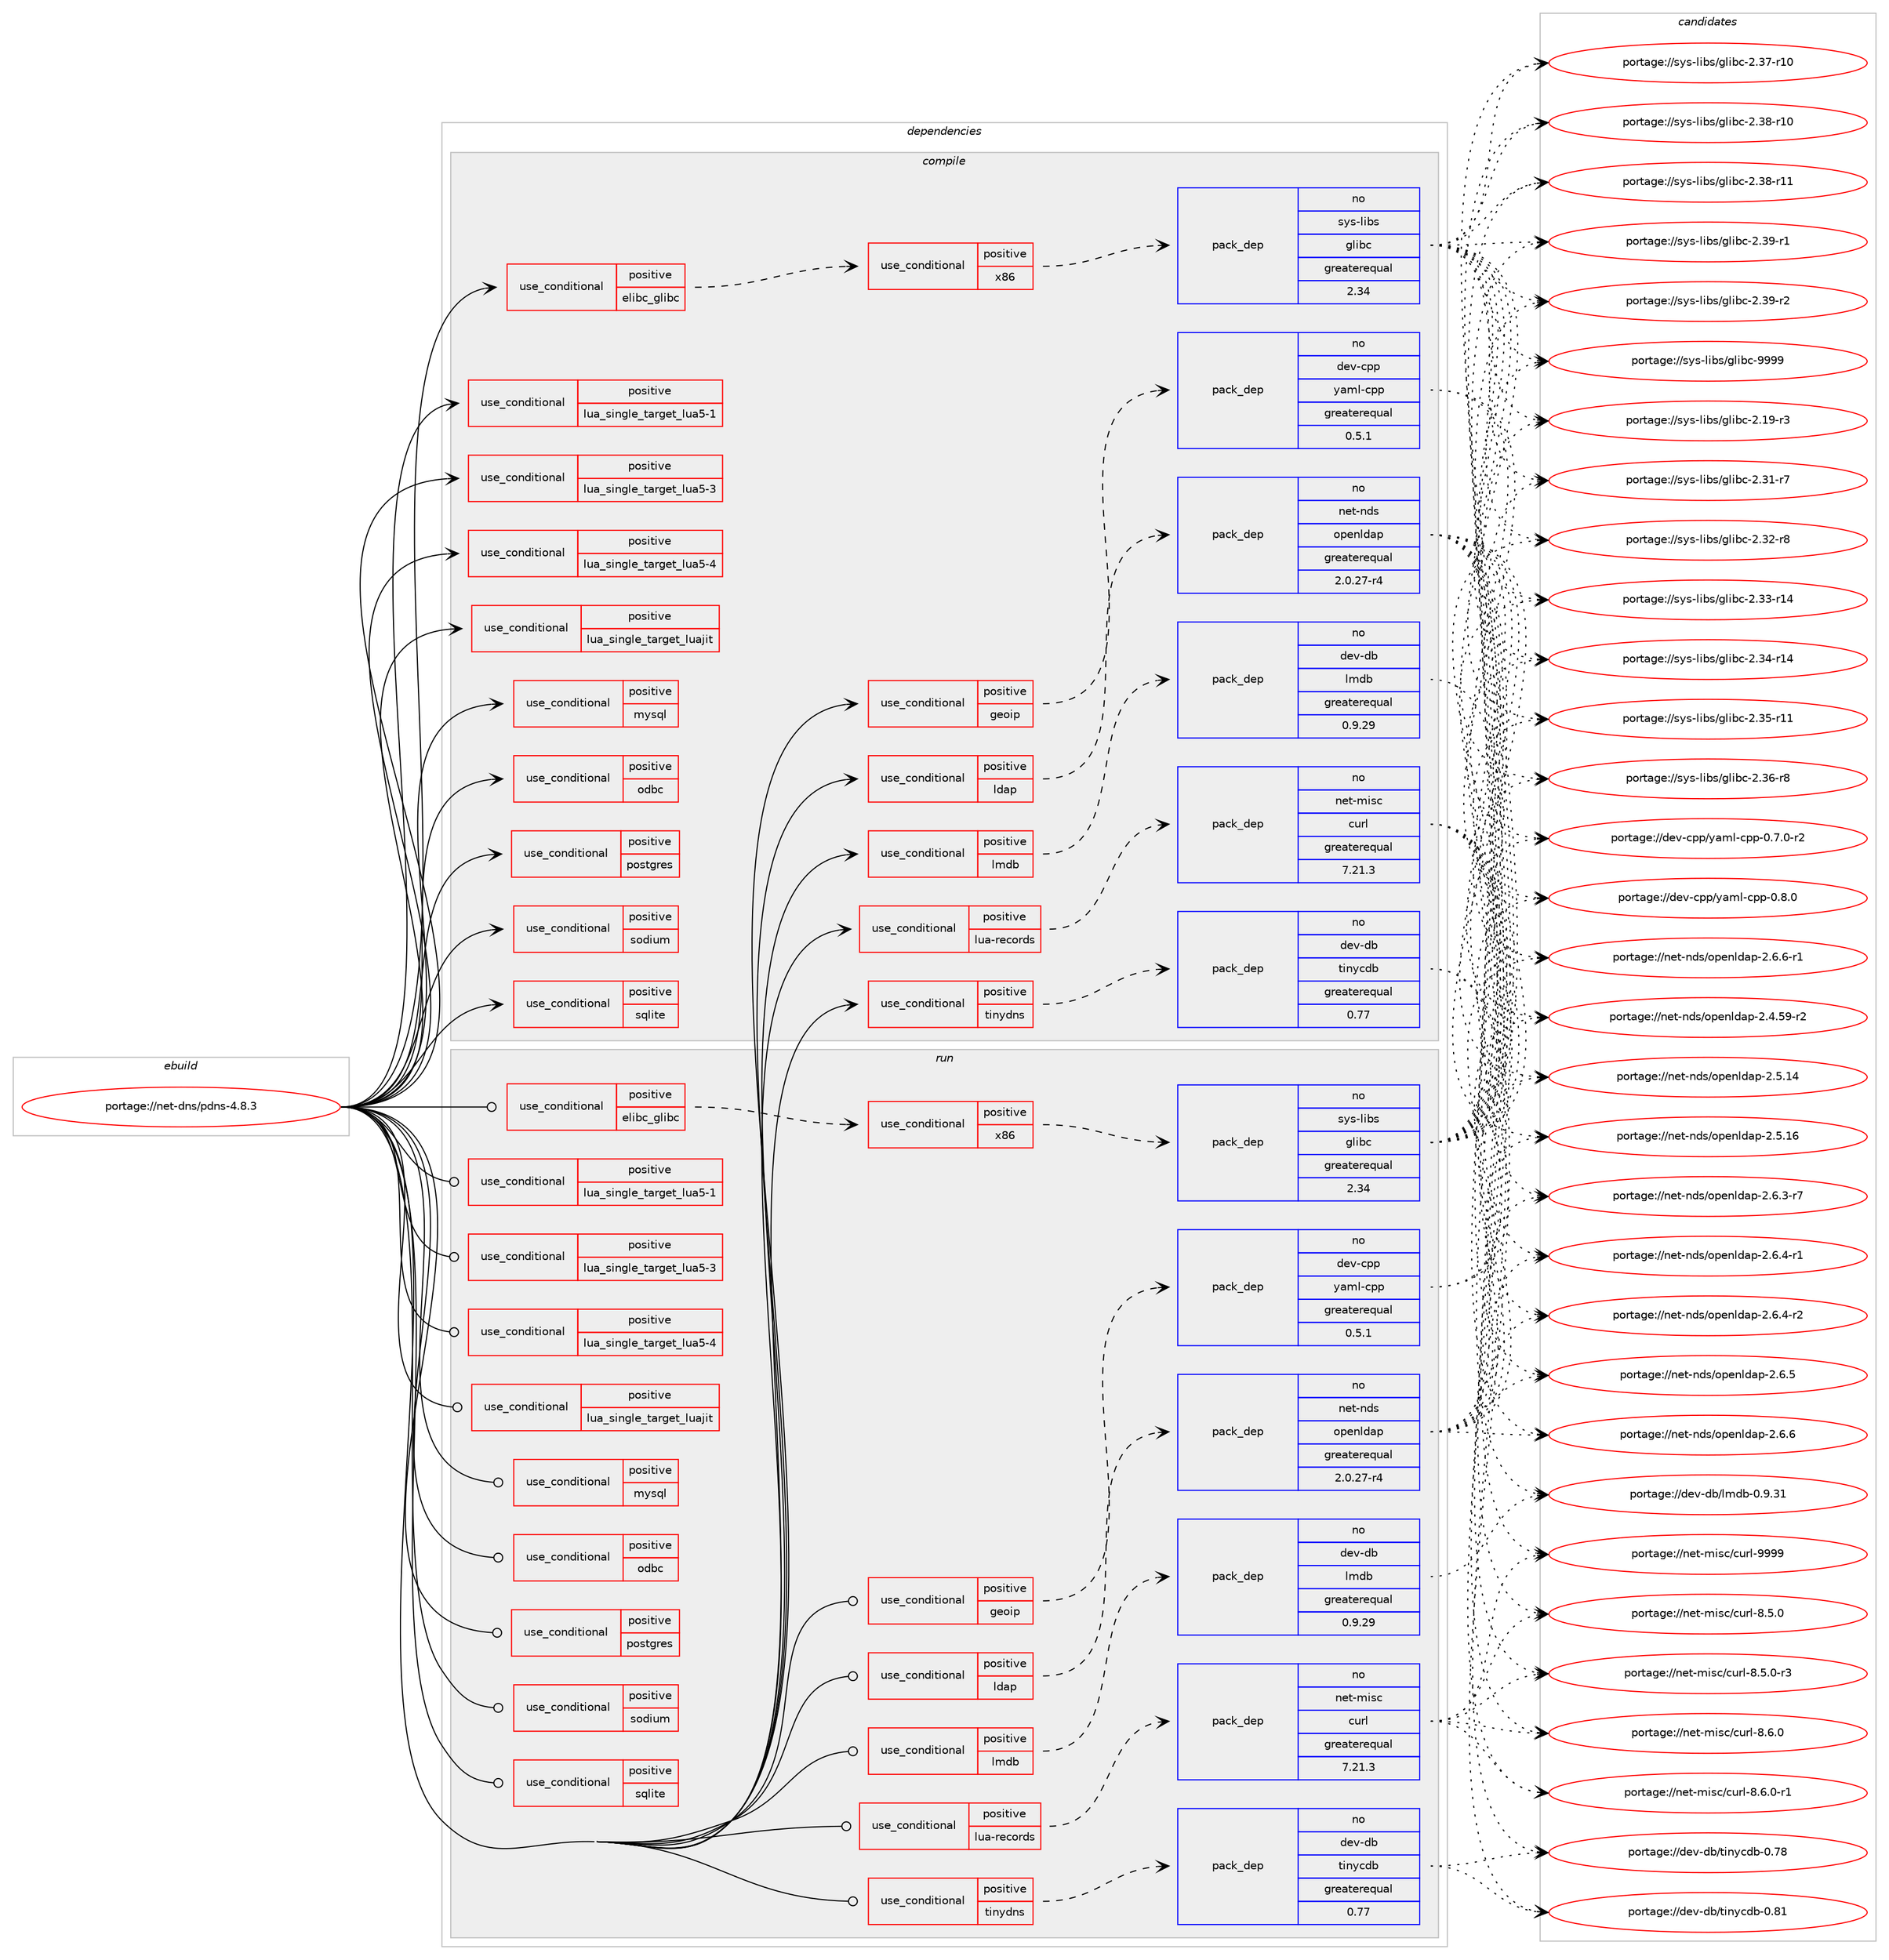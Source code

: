 digraph prolog {

# *************
# Graph options
# *************

newrank=true;
concentrate=true;
compound=true;
graph [rankdir=LR,fontname=Helvetica,fontsize=10,ranksep=1.5];#, ranksep=2.5, nodesep=0.2];
edge  [arrowhead=vee];
node  [fontname=Helvetica,fontsize=10];

# **********
# The ebuild
# **********

subgraph cluster_leftcol {
color=gray;
label=<<i>ebuild</i>>;
id [label="portage://net-dns/pdns-4.8.3", color=red, width=4, href="../net-dns/pdns-4.8.3.svg"];
}

# ****************
# The dependencies
# ****************

subgraph cluster_midcol {
color=gray;
label=<<i>dependencies</i>>;
subgraph cluster_compile {
fillcolor="#eeeeee";
style=filled;
label=<<i>compile</i>>;
subgraph cond892 {
dependency1053 [label=<<TABLE BORDER="0" CELLBORDER="1" CELLSPACING="0" CELLPADDING="4"><TR><TD ROWSPAN="3" CELLPADDING="10">use_conditional</TD></TR><TR><TD>positive</TD></TR><TR><TD>elibc_glibc</TD></TR></TABLE>>, shape=none, color=red];
subgraph cond893 {
dependency1054 [label=<<TABLE BORDER="0" CELLBORDER="1" CELLSPACING="0" CELLPADDING="4"><TR><TD ROWSPAN="3" CELLPADDING="10">use_conditional</TD></TR><TR><TD>positive</TD></TR><TR><TD>x86</TD></TR></TABLE>>, shape=none, color=red];
subgraph pack148 {
dependency1055 [label=<<TABLE BORDER="0" CELLBORDER="1" CELLSPACING="0" CELLPADDING="4" WIDTH="220"><TR><TD ROWSPAN="6" CELLPADDING="30">pack_dep</TD></TR><TR><TD WIDTH="110">no</TD></TR><TR><TD>sys-libs</TD></TR><TR><TD>glibc</TD></TR><TR><TD>greaterequal</TD></TR><TR><TD>2.34</TD></TR></TABLE>>, shape=none, color=blue];
}
dependency1054:e -> dependency1055:w [weight=20,style="dashed",arrowhead="vee"];
}
dependency1053:e -> dependency1054:w [weight=20,style="dashed",arrowhead="vee"];
}
id:e -> dependency1053:w [weight=20,style="solid",arrowhead="vee"];
subgraph cond894 {
dependency1056 [label=<<TABLE BORDER="0" CELLBORDER="1" CELLSPACING="0" CELLPADDING="4"><TR><TD ROWSPAN="3" CELLPADDING="10">use_conditional</TD></TR><TR><TD>positive</TD></TR><TR><TD>geoip</TD></TR></TABLE>>, shape=none, color=red];
subgraph pack149 {
dependency1057 [label=<<TABLE BORDER="0" CELLBORDER="1" CELLSPACING="0" CELLPADDING="4" WIDTH="220"><TR><TD ROWSPAN="6" CELLPADDING="30">pack_dep</TD></TR><TR><TD WIDTH="110">no</TD></TR><TR><TD>dev-cpp</TD></TR><TR><TD>yaml-cpp</TD></TR><TR><TD>greaterequal</TD></TR><TR><TD>0.5.1</TD></TR></TABLE>>, shape=none, color=blue];
}
dependency1056:e -> dependency1057:w [weight=20,style="dashed",arrowhead="vee"];
# *** BEGIN UNKNOWN DEPENDENCY TYPE (TODO) ***
# dependency1056 -> package_dependency(portage://net-dns/pdns-4.8.3,install,no,dev-libs,geoip,none,[,,],[],[])
# *** END UNKNOWN DEPENDENCY TYPE (TODO) ***

}
id:e -> dependency1056:w [weight=20,style="solid",arrowhead="vee"];
subgraph cond895 {
dependency1058 [label=<<TABLE BORDER="0" CELLBORDER="1" CELLSPACING="0" CELLPADDING="4"><TR><TD ROWSPAN="3" CELLPADDING="10">use_conditional</TD></TR><TR><TD>positive</TD></TR><TR><TD>ldap</TD></TR></TABLE>>, shape=none, color=red];
subgraph pack150 {
dependency1059 [label=<<TABLE BORDER="0" CELLBORDER="1" CELLSPACING="0" CELLPADDING="4" WIDTH="220"><TR><TD ROWSPAN="6" CELLPADDING="30">pack_dep</TD></TR><TR><TD WIDTH="110">no</TD></TR><TR><TD>net-nds</TD></TR><TR><TD>openldap</TD></TR><TR><TD>greaterequal</TD></TR><TR><TD>2.0.27-r4</TD></TR></TABLE>>, shape=none, color=blue];
}
dependency1058:e -> dependency1059:w [weight=20,style="dashed",arrowhead="vee"];
# *** BEGIN UNKNOWN DEPENDENCY TYPE (TODO) ***
# dependency1058 -> package_dependency(portage://net-dns/pdns-4.8.3,install,no,app-crypt,mit-krb5,none,[,,],[],[])
# *** END UNKNOWN DEPENDENCY TYPE (TODO) ***

}
id:e -> dependency1058:w [weight=20,style="solid",arrowhead="vee"];
subgraph cond896 {
dependency1060 [label=<<TABLE BORDER="0" CELLBORDER="1" CELLSPACING="0" CELLPADDING="4"><TR><TD ROWSPAN="3" CELLPADDING="10">use_conditional</TD></TR><TR><TD>positive</TD></TR><TR><TD>lmdb</TD></TR></TABLE>>, shape=none, color=red];
subgraph pack151 {
dependency1061 [label=<<TABLE BORDER="0" CELLBORDER="1" CELLSPACING="0" CELLPADDING="4" WIDTH="220"><TR><TD ROWSPAN="6" CELLPADDING="30">pack_dep</TD></TR><TR><TD WIDTH="110">no</TD></TR><TR><TD>dev-db</TD></TR><TR><TD>lmdb</TD></TR><TR><TD>greaterequal</TD></TR><TR><TD>0.9.29</TD></TR></TABLE>>, shape=none, color=blue];
}
dependency1060:e -> dependency1061:w [weight=20,style="dashed",arrowhead="vee"];
}
id:e -> dependency1060:w [weight=20,style="solid",arrowhead="vee"];
subgraph cond897 {
dependency1062 [label=<<TABLE BORDER="0" CELLBORDER="1" CELLSPACING="0" CELLPADDING="4"><TR><TD ROWSPAN="3" CELLPADDING="10">use_conditional</TD></TR><TR><TD>positive</TD></TR><TR><TD>lua-records</TD></TR></TABLE>>, shape=none, color=red];
subgraph pack152 {
dependency1063 [label=<<TABLE BORDER="0" CELLBORDER="1" CELLSPACING="0" CELLPADDING="4" WIDTH="220"><TR><TD ROWSPAN="6" CELLPADDING="30">pack_dep</TD></TR><TR><TD WIDTH="110">no</TD></TR><TR><TD>net-misc</TD></TR><TR><TD>curl</TD></TR><TR><TD>greaterequal</TD></TR><TR><TD>7.21.3</TD></TR></TABLE>>, shape=none, color=blue];
}
dependency1062:e -> dependency1063:w [weight=20,style="dashed",arrowhead="vee"];
}
id:e -> dependency1062:w [weight=20,style="solid",arrowhead="vee"];
subgraph cond898 {
dependency1064 [label=<<TABLE BORDER="0" CELLBORDER="1" CELLSPACING="0" CELLPADDING="4"><TR><TD ROWSPAN="3" CELLPADDING="10">use_conditional</TD></TR><TR><TD>positive</TD></TR><TR><TD>lua_single_target_lua5-1</TD></TR></TABLE>>, shape=none, color=red];
# *** BEGIN UNKNOWN DEPENDENCY TYPE (TODO) ***
# dependency1064 -> package_dependency(portage://net-dns/pdns-4.8.3,install,no,dev-lang,lua,none,[,,],[slot(5.1)],[])
# *** END UNKNOWN DEPENDENCY TYPE (TODO) ***

}
id:e -> dependency1064:w [weight=20,style="solid",arrowhead="vee"];
subgraph cond899 {
dependency1065 [label=<<TABLE BORDER="0" CELLBORDER="1" CELLSPACING="0" CELLPADDING="4"><TR><TD ROWSPAN="3" CELLPADDING="10">use_conditional</TD></TR><TR><TD>positive</TD></TR><TR><TD>lua_single_target_lua5-3</TD></TR></TABLE>>, shape=none, color=red];
# *** BEGIN UNKNOWN DEPENDENCY TYPE (TODO) ***
# dependency1065 -> package_dependency(portage://net-dns/pdns-4.8.3,install,no,dev-lang,lua,none,[,,],[slot(5.3)],[])
# *** END UNKNOWN DEPENDENCY TYPE (TODO) ***

}
id:e -> dependency1065:w [weight=20,style="solid",arrowhead="vee"];
subgraph cond900 {
dependency1066 [label=<<TABLE BORDER="0" CELLBORDER="1" CELLSPACING="0" CELLPADDING="4"><TR><TD ROWSPAN="3" CELLPADDING="10">use_conditional</TD></TR><TR><TD>positive</TD></TR><TR><TD>lua_single_target_lua5-4</TD></TR></TABLE>>, shape=none, color=red];
# *** BEGIN UNKNOWN DEPENDENCY TYPE (TODO) ***
# dependency1066 -> package_dependency(portage://net-dns/pdns-4.8.3,install,no,dev-lang,lua,none,[,,],[slot(5.4)],[])
# *** END UNKNOWN DEPENDENCY TYPE (TODO) ***

}
id:e -> dependency1066:w [weight=20,style="solid",arrowhead="vee"];
subgraph cond901 {
dependency1067 [label=<<TABLE BORDER="0" CELLBORDER="1" CELLSPACING="0" CELLPADDING="4"><TR><TD ROWSPAN="3" CELLPADDING="10">use_conditional</TD></TR><TR><TD>positive</TD></TR><TR><TD>lua_single_target_luajit</TD></TR></TABLE>>, shape=none, color=red];
# *** BEGIN UNKNOWN DEPENDENCY TYPE (TODO) ***
# dependency1067 -> package_dependency(portage://net-dns/pdns-4.8.3,install,no,dev-lang,luajit,none,[,,],any_same_slot,[])
# *** END UNKNOWN DEPENDENCY TYPE (TODO) ***

}
id:e -> dependency1067:w [weight=20,style="solid",arrowhead="vee"];
subgraph cond902 {
dependency1068 [label=<<TABLE BORDER="0" CELLBORDER="1" CELLSPACING="0" CELLPADDING="4"><TR><TD ROWSPAN="3" CELLPADDING="10">use_conditional</TD></TR><TR><TD>positive</TD></TR><TR><TD>mysql</TD></TR></TABLE>>, shape=none, color=red];
# *** BEGIN UNKNOWN DEPENDENCY TYPE (TODO) ***
# dependency1068 -> package_dependency(portage://net-dns/pdns-4.8.3,install,no,dev-db,mysql-connector-c,none,[,,],any_same_slot,[])
# *** END UNKNOWN DEPENDENCY TYPE (TODO) ***

}
id:e -> dependency1068:w [weight=20,style="solid",arrowhead="vee"];
subgraph cond903 {
dependency1069 [label=<<TABLE BORDER="0" CELLBORDER="1" CELLSPACING="0" CELLPADDING="4"><TR><TD ROWSPAN="3" CELLPADDING="10">use_conditional</TD></TR><TR><TD>positive</TD></TR><TR><TD>odbc</TD></TR></TABLE>>, shape=none, color=red];
# *** BEGIN UNKNOWN DEPENDENCY TYPE (TODO) ***
# dependency1069 -> package_dependency(portage://net-dns/pdns-4.8.3,install,no,dev-db,unixODBC,none,[,,],[],[])
# *** END UNKNOWN DEPENDENCY TYPE (TODO) ***

}
id:e -> dependency1069:w [weight=20,style="solid",arrowhead="vee"];
subgraph cond904 {
dependency1070 [label=<<TABLE BORDER="0" CELLBORDER="1" CELLSPACING="0" CELLPADDING="4"><TR><TD ROWSPAN="3" CELLPADDING="10">use_conditional</TD></TR><TR><TD>positive</TD></TR><TR><TD>postgres</TD></TR></TABLE>>, shape=none, color=red];
# *** BEGIN UNKNOWN DEPENDENCY TYPE (TODO) ***
# dependency1070 -> package_dependency(portage://net-dns/pdns-4.8.3,install,no,dev-db,postgresql,none,[,,],any_same_slot,[])
# *** END UNKNOWN DEPENDENCY TYPE (TODO) ***

}
id:e -> dependency1070:w [weight=20,style="solid",arrowhead="vee"];
subgraph cond905 {
dependency1071 [label=<<TABLE BORDER="0" CELLBORDER="1" CELLSPACING="0" CELLPADDING="4"><TR><TD ROWSPAN="3" CELLPADDING="10">use_conditional</TD></TR><TR><TD>positive</TD></TR><TR><TD>sodium</TD></TR></TABLE>>, shape=none, color=red];
# *** BEGIN UNKNOWN DEPENDENCY TYPE (TODO) ***
# dependency1071 -> package_dependency(portage://net-dns/pdns-4.8.3,install,no,dev-libs,libsodium,none,[,,],any_same_slot,[])
# *** END UNKNOWN DEPENDENCY TYPE (TODO) ***

}
id:e -> dependency1071:w [weight=20,style="solid",arrowhead="vee"];
subgraph cond906 {
dependency1072 [label=<<TABLE BORDER="0" CELLBORDER="1" CELLSPACING="0" CELLPADDING="4"><TR><TD ROWSPAN="3" CELLPADDING="10">use_conditional</TD></TR><TR><TD>positive</TD></TR><TR><TD>sqlite</TD></TR></TABLE>>, shape=none, color=red];
# *** BEGIN UNKNOWN DEPENDENCY TYPE (TODO) ***
# dependency1072 -> package_dependency(portage://net-dns/pdns-4.8.3,install,no,dev-db,sqlite,none,[,,],[slot(3)],[])
# *** END UNKNOWN DEPENDENCY TYPE (TODO) ***

}
id:e -> dependency1072:w [weight=20,style="solid",arrowhead="vee"];
subgraph cond907 {
dependency1073 [label=<<TABLE BORDER="0" CELLBORDER="1" CELLSPACING="0" CELLPADDING="4"><TR><TD ROWSPAN="3" CELLPADDING="10">use_conditional</TD></TR><TR><TD>positive</TD></TR><TR><TD>tinydns</TD></TR></TABLE>>, shape=none, color=red];
subgraph pack153 {
dependency1074 [label=<<TABLE BORDER="0" CELLBORDER="1" CELLSPACING="0" CELLPADDING="4" WIDTH="220"><TR><TD ROWSPAN="6" CELLPADDING="30">pack_dep</TD></TR><TR><TD WIDTH="110">no</TD></TR><TR><TD>dev-db</TD></TR><TR><TD>tinycdb</TD></TR><TR><TD>greaterequal</TD></TR><TR><TD>0.77</TD></TR></TABLE>>, shape=none, color=blue];
}
dependency1073:e -> dependency1074:w [weight=20,style="dashed",arrowhead="vee"];
}
id:e -> dependency1073:w [weight=20,style="solid",arrowhead="vee"];
# *** BEGIN UNKNOWN DEPENDENCY TYPE (TODO) ***
# id -> package_dependency(portage://net-dns/pdns-4.8.3,install,no,dev-libs,boost,none,[,,],any_same_slot,[])
# *** END UNKNOWN DEPENDENCY TYPE (TODO) ***

# *** BEGIN UNKNOWN DEPENDENCY TYPE (TODO) ***
# id -> package_dependency(portage://net-dns/pdns-4.8.3,install,no,dev-libs,openssl,none,[,,],any_same_slot,[])
# *** END UNKNOWN DEPENDENCY TYPE (TODO) ***

}
subgraph cluster_compileandrun {
fillcolor="#eeeeee";
style=filled;
label=<<i>compile and run</i>>;
}
subgraph cluster_run {
fillcolor="#eeeeee";
style=filled;
label=<<i>run</i>>;
subgraph cond908 {
dependency1075 [label=<<TABLE BORDER="0" CELLBORDER="1" CELLSPACING="0" CELLPADDING="4"><TR><TD ROWSPAN="3" CELLPADDING="10">use_conditional</TD></TR><TR><TD>positive</TD></TR><TR><TD>elibc_glibc</TD></TR></TABLE>>, shape=none, color=red];
subgraph cond909 {
dependency1076 [label=<<TABLE BORDER="0" CELLBORDER="1" CELLSPACING="0" CELLPADDING="4"><TR><TD ROWSPAN="3" CELLPADDING="10">use_conditional</TD></TR><TR><TD>positive</TD></TR><TR><TD>x86</TD></TR></TABLE>>, shape=none, color=red];
subgraph pack154 {
dependency1077 [label=<<TABLE BORDER="0" CELLBORDER="1" CELLSPACING="0" CELLPADDING="4" WIDTH="220"><TR><TD ROWSPAN="6" CELLPADDING="30">pack_dep</TD></TR><TR><TD WIDTH="110">no</TD></TR><TR><TD>sys-libs</TD></TR><TR><TD>glibc</TD></TR><TR><TD>greaterequal</TD></TR><TR><TD>2.34</TD></TR></TABLE>>, shape=none, color=blue];
}
dependency1076:e -> dependency1077:w [weight=20,style="dashed",arrowhead="vee"];
}
dependency1075:e -> dependency1076:w [weight=20,style="dashed",arrowhead="vee"];
}
id:e -> dependency1075:w [weight=20,style="solid",arrowhead="odot"];
subgraph cond910 {
dependency1078 [label=<<TABLE BORDER="0" CELLBORDER="1" CELLSPACING="0" CELLPADDING="4"><TR><TD ROWSPAN="3" CELLPADDING="10">use_conditional</TD></TR><TR><TD>positive</TD></TR><TR><TD>geoip</TD></TR></TABLE>>, shape=none, color=red];
subgraph pack155 {
dependency1079 [label=<<TABLE BORDER="0" CELLBORDER="1" CELLSPACING="0" CELLPADDING="4" WIDTH="220"><TR><TD ROWSPAN="6" CELLPADDING="30">pack_dep</TD></TR><TR><TD WIDTH="110">no</TD></TR><TR><TD>dev-cpp</TD></TR><TR><TD>yaml-cpp</TD></TR><TR><TD>greaterequal</TD></TR><TR><TD>0.5.1</TD></TR></TABLE>>, shape=none, color=blue];
}
dependency1078:e -> dependency1079:w [weight=20,style="dashed",arrowhead="vee"];
# *** BEGIN UNKNOWN DEPENDENCY TYPE (TODO) ***
# dependency1078 -> package_dependency(portage://net-dns/pdns-4.8.3,run,no,dev-libs,geoip,none,[,,],[],[])
# *** END UNKNOWN DEPENDENCY TYPE (TODO) ***

}
id:e -> dependency1078:w [weight=20,style="solid",arrowhead="odot"];
subgraph cond911 {
dependency1080 [label=<<TABLE BORDER="0" CELLBORDER="1" CELLSPACING="0" CELLPADDING="4"><TR><TD ROWSPAN="3" CELLPADDING="10">use_conditional</TD></TR><TR><TD>positive</TD></TR><TR><TD>ldap</TD></TR></TABLE>>, shape=none, color=red];
subgraph pack156 {
dependency1081 [label=<<TABLE BORDER="0" CELLBORDER="1" CELLSPACING="0" CELLPADDING="4" WIDTH="220"><TR><TD ROWSPAN="6" CELLPADDING="30">pack_dep</TD></TR><TR><TD WIDTH="110">no</TD></TR><TR><TD>net-nds</TD></TR><TR><TD>openldap</TD></TR><TR><TD>greaterequal</TD></TR><TR><TD>2.0.27-r4</TD></TR></TABLE>>, shape=none, color=blue];
}
dependency1080:e -> dependency1081:w [weight=20,style="dashed",arrowhead="vee"];
# *** BEGIN UNKNOWN DEPENDENCY TYPE (TODO) ***
# dependency1080 -> package_dependency(portage://net-dns/pdns-4.8.3,run,no,app-crypt,mit-krb5,none,[,,],[],[])
# *** END UNKNOWN DEPENDENCY TYPE (TODO) ***

}
id:e -> dependency1080:w [weight=20,style="solid",arrowhead="odot"];
subgraph cond912 {
dependency1082 [label=<<TABLE BORDER="0" CELLBORDER="1" CELLSPACING="0" CELLPADDING="4"><TR><TD ROWSPAN="3" CELLPADDING="10">use_conditional</TD></TR><TR><TD>positive</TD></TR><TR><TD>lmdb</TD></TR></TABLE>>, shape=none, color=red];
subgraph pack157 {
dependency1083 [label=<<TABLE BORDER="0" CELLBORDER="1" CELLSPACING="0" CELLPADDING="4" WIDTH="220"><TR><TD ROWSPAN="6" CELLPADDING="30">pack_dep</TD></TR><TR><TD WIDTH="110">no</TD></TR><TR><TD>dev-db</TD></TR><TR><TD>lmdb</TD></TR><TR><TD>greaterequal</TD></TR><TR><TD>0.9.29</TD></TR></TABLE>>, shape=none, color=blue];
}
dependency1082:e -> dependency1083:w [weight=20,style="dashed",arrowhead="vee"];
}
id:e -> dependency1082:w [weight=20,style="solid",arrowhead="odot"];
subgraph cond913 {
dependency1084 [label=<<TABLE BORDER="0" CELLBORDER="1" CELLSPACING="0" CELLPADDING="4"><TR><TD ROWSPAN="3" CELLPADDING="10">use_conditional</TD></TR><TR><TD>positive</TD></TR><TR><TD>lua-records</TD></TR></TABLE>>, shape=none, color=red];
subgraph pack158 {
dependency1085 [label=<<TABLE BORDER="0" CELLBORDER="1" CELLSPACING="0" CELLPADDING="4" WIDTH="220"><TR><TD ROWSPAN="6" CELLPADDING="30">pack_dep</TD></TR><TR><TD WIDTH="110">no</TD></TR><TR><TD>net-misc</TD></TR><TR><TD>curl</TD></TR><TR><TD>greaterequal</TD></TR><TR><TD>7.21.3</TD></TR></TABLE>>, shape=none, color=blue];
}
dependency1084:e -> dependency1085:w [weight=20,style="dashed",arrowhead="vee"];
}
id:e -> dependency1084:w [weight=20,style="solid",arrowhead="odot"];
subgraph cond914 {
dependency1086 [label=<<TABLE BORDER="0" CELLBORDER="1" CELLSPACING="0" CELLPADDING="4"><TR><TD ROWSPAN="3" CELLPADDING="10">use_conditional</TD></TR><TR><TD>positive</TD></TR><TR><TD>lua_single_target_lua5-1</TD></TR></TABLE>>, shape=none, color=red];
# *** BEGIN UNKNOWN DEPENDENCY TYPE (TODO) ***
# dependency1086 -> package_dependency(portage://net-dns/pdns-4.8.3,run,no,dev-lang,lua,none,[,,],[slot(5.1)],[])
# *** END UNKNOWN DEPENDENCY TYPE (TODO) ***

}
id:e -> dependency1086:w [weight=20,style="solid",arrowhead="odot"];
subgraph cond915 {
dependency1087 [label=<<TABLE BORDER="0" CELLBORDER="1" CELLSPACING="0" CELLPADDING="4"><TR><TD ROWSPAN="3" CELLPADDING="10">use_conditional</TD></TR><TR><TD>positive</TD></TR><TR><TD>lua_single_target_lua5-3</TD></TR></TABLE>>, shape=none, color=red];
# *** BEGIN UNKNOWN DEPENDENCY TYPE (TODO) ***
# dependency1087 -> package_dependency(portage://net-dns/pdns-4.8.3,run,no,dev-lang,lua,none,[,,],[slot(5.3)],[])
# *** END UNKNOWN DEPENDENCY TYPE (TODO) ***

}
id:e -> dependency1087:w [weight=20,style="solid",arrowhead="odot"];
subgraph cond916 {
dependency1088 [label=<<TABLE BORDER="0" CELLBORDER="1" CELLSPACING="0" CELLPADDING="4"><TR><TD ROWSPAN="3" CELLPADDING="10">use_conditional</TD></TR><TR><TD>positive</TD></TR><TR><TD>lua_single_target_lua5-4</TD></TR></TABLE>>, shape=none, color=red];
# *** BEGIN UNKNOWN DEPENDENCY TYPE (TODO) ***
# dependency1088 -> package_dependency(portage://net-dns/pdns-4.8.3,run,no,dev-lang,lua,none,[,,],[slot(5.4)],[])
# *** END UNKNOWN DEPENDENCY TYPE (TODO) ***

}
id:e -> dependency1088:w [weight=20,style="solid",arrowhead="odot"];
subgraph cond917 {
dependency1089 [label=<<TABLE BORDER="0" CELLBORDER="1" CELLSPACING="0" CELLPADDING="4"><TR><TD ROWSPAN="3" CELLPADDING="10">use_conditional</TD></TR><TR><TD>positive</TD></TR><TR><TD>lua_single_target_luajit</TD></TR></TABLE>>, shape=none, color=red];
# *** BEGIN UNKNOWN DEPENDENCY TYPE (TODO) ***
# dependency1089 -> package_dependency(portage://net-dns/pdns-4.8.3,run,no,dev-lang,luajit,none,[,,],any_same_slot,[])
# *** END UNKNOWN DEPENDENCY TYPE (TODO) ***

}
id:e -> dependency1089:w [weight=20,style="solid",arrowhead="odot"];
subgraph cond918 {
dependency1090 [label=<<TABLE BORDER="0" CELLBORDER="1" CELLSPACING="0" CELLPADDING="4"><TR><TD ROWSPAN="3" CELLPADDING="10">use_conditional</TD></TR><TR><TD>positive</TD></TR><TR><TD>mysql</TD></TR></TABLE>>, shape=none, color=red];
# *** BEGIN UNKNOWN DEPENDENCY TYPE (TODO) ***
# dependency1090 -> package_dependency(portage://net-dns/pdns-4.8.3,run,no,dev-db,mysql-connector-c,none,[,,],any_same_slot,[])
# *** END UNKNOWN DEPENDENCY TYPE (TODO) ***

}
id:e -> dependency1090:w [weight=20,style="solid",arrowhead="odot"];
subgraph cond919 {
dependency1091 [label=<<TABLE BORDER="0" CELLBORDER="1" CELLSPACING="0" CELLPADDING="4"><TR><TD ROWSPAN="3" CELLPADDING="10">use_conditional</TD></TR><TR><TD>positive</TD></TR><TR><TD>odbc</TD></TR></TABLE>>, shape=none, color=red];
# *** BEGIN UNKNOWN DEPENDENCY TYPE (TODO) ***
# dependency1091 -> package_dependency(portage://net-dns/pdns-4.8.3,run,no,dev-db,unixODBC,none,[,,],[],[])
# *** END UNKNOWN DEPENDENCY TYPE (TODO) ***

}
id:e -> dependency1091:w [weight=20,style="solid",arrowhead="odot"];
subgraph cond920 {
dependency1092 [label=<<TABLE BORDER="0" CELLBORDER="1" CELLSPACING="0" CELLPADDING="4"><TR><TD ROWSPAN="3" CELLPADDING="10">use_conditional</TD></TR><TR><TD>positive</TD></TR><TR><TD>postgres</TD></TR></TABLE>>, shape=none, color=red];
# *** BEGIN UNKNOWN DEPENDENCY TYPE (TODO) ***
# dependency1092 -> package_dependency(portage://net-dns/pdns-4.8.3,run,no,dev-db,postgresql,none,[,,],any_same_slot,[])
# *** END UNKNOWN DEPENDENCY TYPE (TODO) ***

}
id:e -> dependency1092:w [weight=20,style="solid",arrowhead="odot"];
subgraph cond921 {
dependency1093 [label=<<TABLE BORDER="0" CELLBORDER="1" CELLSPACING="0" CELLPADDING="4"><TR><TD ROWSPAN="3" CELLPADDING="10">use_conditional</TD></TR><TR><TD>positive</TD></TR><TR><TD>sodium</TD></TR></TABLE>>, shape=none, color=red];
# *** BEGIN UNKNOWN DEPENDENCY TYPE (TODO) ***
# dependency1093 -> package_dependency(portage://net-dns/pdns-4.8.3,run,no,dev-libs,libsodium,none,[,,],any_same_slot,[])
# *** END UNKNOWN DEPENDENCY TYPE (TODO) ***

}
id:e -> dependency1093:w [weight=20,style="solid",arrowhead="odot"];
subgraph cond922 {
dependency1094 [label=<<TABLE BORDER="0" CELLBORDER="1" CELLSPACING="0" CELLPADDING="4"><TR><TD ROWSPAN="3" CELLPADDING="10">use_conditional</TD></TR><TR><TD>positive</TD></TR><TR><TD>sqlite</TD></TR></TABLE>>, shape=none, color=red];
# *** BEGIN UNKNOWN DEPENDENCY TYPE (TODO) ***
# dependency1094 -> package_dependency(portage://net-dns/pdns-4.8.3,run,no,dev-db,sqlite,none,[,,],[slot(3)],[])
# *** END UNKNOWN DEPENDENCY TYPE (TODO) ***

}
id:e -> dependency1094:w [weight=20,style="solid",arrowhead="odot"];
subgraph cond923 {
dependency1095 [label=<<TABLE BORDER="0" CELLBORDER="1" CELLSPACING="0" CELLPADDING="4"><TR><TD ROWSPAN="3" CELLPADDING="10">use_conditional</TD></TR><TR><TD>positive</TD></TR><TR><TD>tinydns</TD></TR></TABLE>>, shape=none, color=red];
subgraph pack159 {
dependency1096 [label=<<TABLE BORDER="0" CELLBORDER="1" CELLSPACING="0" CELLPADDING="4" WIDTH="220"><TR><TD ROWSPAN="6" CELLPADDING="30">pack_dep</TD></TR><TR><TD WIDTH="110">no</TD></TR><TR><TD>dev-db</TD></TR><TR><TD>tinycdb</TD></TR><TR><TD>greaterequal</TD></TR><TR><TD>0.77</TD></TR></TABLE>>, shape=none, color=blue];
}
dependency1095:e -> dependency1096:w [weight=20,style="dashed",arrowhead="vee"];
}
id:e -> dependency1095:w [weight=20,style="solid",arrowhead="odot"];
# *** BEGIN UNKNOWN DEPENDENCY TYPE (TODO) ***
# id -> package_dependency(portage://net-dns/pdns-4.8.3,run,no,acct-group,pdns,none,[,,],[],[])
# *** END UNKNOWN DEPENDENCY TYPE (TODO) ***

# *** BEGIN UNKNOWN DEPENDENCY TYPE (TODO) ***
# id -> package_dependency(portage://net-dns/pdns-4.8.3,run,no,acct-user,pdns,none,[,,],[],[])
# *** END UNKNOWN DEPENDENCY TYPE (TODO) ***

# *** BEGIN UNKNOWN DEPENDENCY TYPE (TODO) ***
# id -> package_dependency(portage://net-dns/pdns-4.8.3,run,no,dev-libs,boost,none,[,,],any_same_slot,[])
# *** END UNKNOWN DEPENDENCY TYPE (TODO) ***

# *** BEGIN UNKNOWN DEPENDENCY TYPE (TODO) ***
# id -> package_dependency(portage://net-dns/pdns-4.8.3,run,no,dev-libs,openssl,none,[,,],any_same_slot,[])
# *** END UNKNOWN DEPENDENCY TYPE (TODO) ***

}
}

# **************
# The candidates
# **************

subgraph cluster_choices {
rank=same;
color=gray;
label=<<i>candidates</i>>;

subgraph choice148 {
color=black;
nodesep=1;
choice115121115451081059811547103108105989945504649574511451 [label="portage://sys-libs/glibc-2.19-r3", color=red, width=4,href="../sys-libs/glibc-2.19-r3.svg"];
choice115121115451081059811547103108105989945504651494511455 [label="portage://sys-libs/glibc-2.31-r7", color=red, width=4,href="../sys-libs/glibc-2.31-r7.svg"];
choice115121115451081059811547103108105989945504651504511456 [label="portage://sys-libs/glibc-2.32-r8", color=red, width=4,href="../sys-libs/glibc-2.32-r8.svg"];
choice11512111545108105981154710310810598994550465151451144952 [label="portage://sys-libs/glibc-2.33-r14", color=red, width=4,href="../sys-libs/glibc-2.33-r14.svg"];
choice11512111545108105981154710310810598994550465152451144952 [label="portage://sys-libs/glibc-2.34-r14", color=red, width=4,href="../sys-libs/glibc-2.34-r14.svg"];
choice11512111545108105981154710310810598994550465153451144949 [label="portage://sys-libs/glibc-2.35-r11", color=red, width=4,href="../sys-libs/glibc-2.35-r11.svg"];
choice115121115451081059811547103108105989945504651544511456 [label="portage://sys-libs/glibc-2.36-r8", color=red, width=4,href="../sys-libs/glibc-2.36-r8.svg"];
choice11512111545108105981154710310810598994550465155451144948 [label="portage://sys-libs/glibc-2.37-r10", color=red, width=4,href="../sys-libs/glibc-2.37-r10.svg"];
choice11512111545108105981154710310810598994550465156451144948 [label="portage://sys-libs/glibc-2.38-r10", color=red, width=4,href="../sys-libs/glibc-2.38-r10.svg"];
choice11512111545108105981154710310810598994550465156451144949 [label="portage://sys-libs/glibc-2.38-r11", color=red, width=4,href="../sys-libs/glibc-2.38-r11.svg"];
choice115121115451081059811547103108105989945504651574511449 [label="portage://sys-libs/glibc-2.39-r1", color=red, width=4,href="../sys-libs/glibc-2.39-r1.svg"];
choice115121115451081059811547103108105989945504651574511450 [label="portage://sys-libs/glibc-2.39-r2", color=red, width=4,href="../sys-libs/glibc-2.39-r2.svg"];
choice11512111545108105981154710310810598994557575757 [label="portage://sys-libs/glibc-9999", color=red, width=4,href="../sys-libs/glibc-9999.svg"];
dependency1055:e -> choice115121115451081059811547103108105989945504649574511451:w [style=dotted,weight="100"];
dependency1055:e -> choice115121115451081059811547103108105989945504651494511455:w [style=dotted,weight="100"];
dependency1055:e -> choice115121115451081059811547103108105989945504651504511456:w [style=dotted,weight="100"];
dependency1055:e -> choice11512111545108105981154710310810598994550465151451144952:w [style=dotted,weight="100"];
dependency1055:e -> choice11512111545108105981154710310810598994550465152451144952:w [style=dotted,weight="100"];
dependency1055:e -> choice11512111545108105981154710310810598994550465153451144949:w [style=dotted,weight="100"];
dependency1055:e -> choice115121115451081059811547103108105989945504651544511456:w [style=dotted,weight="100"];
dependency1055:e -> choice11512111545108105981154710310810598994550465155451144948:w [style=dotted,weight="100"];
dependency1055:e -> choice11512111545108105981154710310810598994550465156451144948:w [style=dotted,weight="100"];
dependency1055:e -> choice11512111545108105981154710310810598994550465156451144949:w [style=dotted,weight="100"];
dependency1055:e -> choice115121115451081059811547103108105989945504651574511449:w [style=dotted,weight="100"];
dependency1055:e -> choice115121115451081059811547103108105989945504651574511450:w [style=dotted,weight="100"];
dependency1055:e -> choice11512111545108105981154710310810598994557575757:w [style=dotted,weight="100"];
}
subgraph choice149 {
color=black;
nodesep=1;
choice1001011184599112112471219710910845991121124548465546484511450 [label="portage://dev-cpp/yaml-cpp-0.7.0-r2", color=red, width=4,href="../dev-cpp/yaml-cpp-0.7.0-r2.svg"];
choice100101118459911211247121971091084599112112454846564648 [label="portage://dev-cpp/yaml-cpp-0.8.0", color=red, width=4,href="../dev-cpp/yaml-cpp-0.8.0.svg"];
dependency1057:e -> choice1001011184599112112471219710910845991121124548465546484511450:w [style=dotted,weight="100"];
dependency1057:e -> choice100101118459911211247121971091084599112112454846564648:w [style=dotted,weight="100"];
}
subgraph choice150 {
color=black;
nodesep=1;
choice110101116451101001154711111210111010810097112455046524653574511450 [label="portage://net-nds/openldap-2.4.59-r2", color=red, width=4,href="../net-nds/openldap-2.4.59-r2.svg"];
choice11010111645110100115471111121011101081009711245504653464952 [label="portage://net-nds/openldap-2.5.14", color=red, width=4,href="../net-nds/openldap-2.5.14.svg"];
choice11010111645110100115471111121011101081009711245504653464954 [label="portage://net-nds/openldap-2.5.16", color=red, width=4,href="../net-nds/openldap-2.5.16.svg"];
choice1101011164511010011547111112101110108100971124550465446514511455 [label="portage://net-nds/openldap-2.6.3-r7", color=red, width=4,href="../net-nds/openldap-2.6.3-r7.svg"];
choice1101011164511010011547111112101110108100971124550465446524511449 [label="portage://net-nds/openldap-2.6.4-r1", color=red, width=4,href="../net-nds/openldap-2.6.4-r1.svg"];
choice1101011164511010011547111112101110108100971124550465446524511450 [label="portage://net-nds/openldap-2.6.4-r2", color=red, width=4,href="../net-nds/openldap-2.6.4-r2.svg"];
choice110101116451101001154711111210111010810097112455046544653 [label="portage://net-nds/openldap-2.6.5", color=red, width=4,href="../net-nds/openldap-2.6.5.svg"];
choice110101116451101001154711111210111010810097112455046544654 [label="portage://net-nds/openldap-2.6.6", color=red, width=4,href="../net-nds/openldap-2.6.6.svg"];
choice1101011164511010011547111112101110108100971124550465446544511449 [label="portage://net-nds/openldap-2.6.6-r1", color=red, width=4,href="../net-nds/openldap-2.6.6-r1.svg"];
dependency1059:e -> choice110101116451101001154711111210111010810097112455046524653574511450:w [style=dotted,weight="100"];
dependency1059:e -> choice11010111645110100115471111121011101081009711245504653464952:w [style=dotted,weight="100"];
dependency1059:e -> choice11010111645110100115471111121011101081009711245504653464954:w [style=dotted,weight="100"];
dependency1059:e -> choice1101011164511010011547111112101110108100971124550465446514511455:w [style=dotted,weight="100"];
dependency1059:e -> choice1101011164511010011547111112101110108100971124550465446524511449:w [style=dotted,weight="100"];
dependency1059:e -> choice1101011164511010011547111112101110108100971124550465446524511450:w [style=dotted,weight="100"];
dependency1059:e -> choice110101116451101001154711111210111010810097112455046544653:w [style=dotted,weight="100"];
dependency1059:e -> choice110101116451101001154711111210111010810097112455046544654:w [style=dotted,weight="100"];
dependency1059:e -> choice1101011164511010011547111112101110108100971124550465446544511449:w [style=dotted,weight="100"];
}
subgraph choice151 {
color=black;
nodesep=1;
choice1001011184510098471081091009845484657465149 [label="portage://dev-db/lmdb-0.9.31", color=red, width=4,href="../dev-db/lmdb-0.9.31.svg"];
dependency1061:e -> choice1001011184510098471081091009845484657465149:w [style=dotted,weight="100"];
}
subgraph choice152 {
color=black;
nodesep=1;
choice11010111645109105115994799117114108455646534648 [label="portage://net-misc/curl-8.5.0", color=red, width=4,href="../net-misc/curl-8.5.0.svg"];
choice110101116451091051159947991171141084556465346484511451 [label="portage://net-misc/curl-8.5.0-r3", color=red, width=4,href="../net-misc/curl-8.5.0-r3.svg"];
choice11010111645109105115994799117114108455646544648 [label="portage://net-misc/curl-8.6.0", color=red, width=4,href="../net-misc/curl-8.6.0.svg"];
choice110101116451091051159947991171141084556465446484511449 [label="portage://net-misc/curl-8.6.0-r1", color=red, width=4,href="../net-misc/curl-8.6.0-r1.svg"];
choice110101116451091051159947991171141084557575757 [label="portage://net-misc/curl-9999", color=red, width=4,href="../net-misc/curl-9999.svg"];
dependency1063:e -> choice11010111645109105115994799117114108455646534648:w [style=dotted,weight="100"];
dependency1063:e -> choice110101116451091051159947991171141084556465346484511451:w [style=dotted,weight="100"];
dependency1063:e -> choice11010111645109105115994799117114108455646544648:w [style=dotted,weight="100"];
dependency1063:e -> choice110101116451091051159947991171141084556465446484511449:w [style=dotted,weight="100"];
dependency1063:e -> choice110101116451091051159947991171141084557575757:w [style=dotted,weight="100"];
}
subgraph choice153 {
color=black;
nodesep=1;
choice10010111845100984711610511012199100984548465556 [label="portage://dev-db/tinycdb-0.78", color=red, width=4,href="../dev-db/tinycdb-0.78.svg"];
choice10010111845100984711610511012199100984548465649 [label="portage://dev-db/tinycdb-0.81", color=red, width=4,href="../dev-db/tinycdb-0.81.svg"];
dependency1074:e -> choice10010111845100984711610511012199100984548465556:w [style=dotted,weight="100"];
dependency1074:e -> choice10010111845100984711610511012199100984548465649:w [style=dotted,weight="100"];
}
subgraph choice154 {
color=black;
nodesep=1;
choice115121115451081059811547103108105989945504649574511451 [label="portage://sys-libs/glibc-2.19-r3", color=red, width=4,href="../sys-libs/glibc-2.19-r3.svg"];
choice115121115451081059811547103108105989945504651494511455 [label="portage://sys-libs/glibc-2.31-r7", color=red, width=4,href="../sys-libs/glibc-2.31-r7.svg"];
choice115121115451081059811547103108105989945504651504511456 [label="portage://sys-libs/glibc-2.32-r8", color=red, width=4,href="../sys-libs/glibc-2.32-r8.svg"];
choice11512111545108105981154710310810598994550465151451144952 [label="portage://sys-libs/glibc-2.33-r14", color=red, width=4,href="../sys-libs/glibc-2.33-r14.svg"];
choice11512111545108105981154710310810598994550465152451144952 [label="portage://sys-libs/glibc-2.34-r14", color=red, width=4,href="../sys-libs/glibc-2.34-r14.svg"];
choice11512111545108105981154710310810598994550465153451144949 [label="portage://sys-libs/glibc-2.35-r11", color=red, width=4,href="../sys-libs/glibc-2.35-r11.svg"];
choice115121115451081059811547103108105989945504651544511456 [label="portage://sys-libs/glibc-2.36-r8", color=red, width=4,href="../sys-libs/glibc-2.36-r8.svg"];
choice11512111545108105981154710310810598994550465155451144948 [label="portage://sys-libs/glibc-2.37-r10", color=red, width=4,href="../sys-libs/glibc-2.37-r10.svg"];
choice11512111545108105981154710310810598994550465156451144948 [label="portage://sys-libs/glibc-2.38-r10", color=red, width=4,href="../sys-libs/glibc-2.38-r10.svg"];
choice11512111545108105981154710310810598994550465156451144949 [label="portage://sys-libs/glibc-2.38-r11", color=red, width=4,href="../sys-libs/glibc-2.38-r11.svg"];
choice115121115451081059811547103108105989945504651574511449 [label="portage://sys-libs/glibc-2.39-r1", color=red, width=4,href="../sys-libs/glibc-2.39-r1.svg"];
choice115121115451081059811547103108105989945504651574511450 [label="portage://sys-libs/glibc-2.39-r2", color=red, width=4,href="../sys-libs/glibc-2.39-r2.svg"];
choice11512111545108105981154710310810598994557575757 [label="portage://sys-libs/glibc-9999", color=red, width=4,href="../sys-libs/glibc-9999.svg"];
dependency1077:e -> choice115121115451081059811547103108105989945504649574511451:w [style=dotted,weight="100"];
dependency1077:e -> choice115121115451081059811547103108105989945504651494511455:w [style=dotted,weight="100"];
dependency1077:e -> choice115121115451081059811547103108105989945504651504511456:w [style=dotted,weight="100"];
dependency1077:e -> choice11512111545108105981154710310810598994550465151451144952:w [style=dotted,weight="100"];
dependency1077:e -> choice11512111545108105981154710310810598994550465152451144952:w [style=dotted,weight="100"];
dependency1077:e -> choice11512111545108105981154710310810598994550465153451144949:w [style=dotted,weight="100"];
dependency1077:e -> choice115121115451081059811547103108105989945504651544511456:w [style=dotted,weight="100"];
dependency1077:e -> choice11512111545108105981154710310810598994550465155451144948:w [style=dotted,weight="100"];
dependency1077:e -> choice11512111545108105981154710310810598994550465156451144948:w [style=dotted,weight="100"];
dependency1077:e -> choice11512111545108105981154710310810598994550465156451144949:w [style=dotted,weight="100"];
dependency1077:e -> choice115121115451081059811547103108105989945504651574511449:w [style=dotted,weight="100"];
dependency1077:e -> choice115121115451081059811547103108105989945504651574511450:w [style=dotted,weight="100"];
dependency1077:e -> choice11512111545108105981154710310810598994557575757:w [style=dotted,weight="100"];
}
subgraph choice155 {
color=black;
nodesep=1;
choice1001011184599112112471219710910845991121124548465546484511450 [label="portage://dev-cpp/yaml-cpp-0.7.0-r2", color=red, width=4,href="../dev-cpp/yaml-cpp-0.7.0-r2.svg"];
choice100101118459911211247121971091084599112112454846564648 [label="portage://dev-cpp/yaml-cpp-0.8.0", color=red, width=4,href="../dev-cpp/yaml-cpp-0.8.0.svg"];
dependency1079:e -> choice1001011184599112112471219710910845991121124548465546484511450:w [style=dotted,weight="100"];
dependency1079:e -> choice100101118459911211247121971091084599112112454846564648:w [style=dotted,weight="100"];
}
subgraph choice156 {
color=black;
nodesep=1;
choice110101116451101001154711111210111010810097112455046524653574511450 [label="portage://net-nds/openldap-2.4.59-r2", color=red, width=4,href="../net-nds/openldap-2.4.59-r2.svg"];
choice11010111645110100115471111121011101081009711245504653464952 [label="portage://net-nds/openldap-2.5.14", color=red, width=4,href="../net-nds/openldap-2.5.14.svg"];
choice11010111645110100115471111121011101081009711245504653464954 [label="portage://net-nds/openldap-2.5.16", color=red, width=4,href="../net-nds/openldap-2.5.16.svg"];
choice1101011164511010011547111112101110108100971124550465446514511455 [label="portage://net-nds/openldap-2.6.3-r7", color=red, width=4,href="../net-nds/openldap-2.6.3-r7.svg"];
choice1101011164511010011547111112101110108100971124550465446524511449 [label="portage://net-nds/openldap-2.6.4-r1", color=red, width=4,href="../net-nds/openldap-2.6.4-r1.svg"];
choice1101011164511010011547111112101110108100971124550465446524511450 [label="portage://net-nds/openldap-2.6.4-r2", color=red, width=4,href="../net-nds/openldap-2.6.4-r2.svg"];
choice110101116451101001154711111210111010810097112455046544653 [label="portage://net-nds/openldap-2.6.5", color=red, width=4,href="../net-nds/openldap-2.6.5.svg"];
choice110101116451101001154711111210111010810097112455046544654 [label="portage://net-nds/openldap-2.6.6", color=red, width=4,href="../net-nds/openldap-2.6.6.svg"];
choice1101011164511010011547111112101110108100971124550465446544511449 [label="portage://net-nds/openldap-2.6.6-r1", color=red, width=4,href="../net-nds/openldap-2.6.6-r1.svg"];
dependency1081:e -> choice110101116451101001154711111210111010810097112455046524653574511450:w [style=dotted,weight="100"];
dependency1081:e -> choice11010111645110100115471111121011101081009711245504653464952:w [style=dotted,weight="100"];
dependency1081:e -> choice11010111645110100115471111121011101081009711245504653464954:w [style=dotted,weight="100"];
dependency1081:e -> choice1101011164511010011547111112101110108100971124550465446514511455:w [style=dotted,weight="100"];
dependency1081:e -> choice1101011164511010011547111112101110108100971124550465446524511449:w [style=dotted,weight="100"];
dependency1081:e -> choice1101011164511010011547111112101110108100971124550465446524511450:w [style=dotted,weight="100"];
dependency1081:e -> choice110101116451101001154711111210111010810097112455046544653:w [style=dotted,weight="100"];
dependency1081:e -> choice110101116451101001154711111210111010810097112455046544654:w [style=dotted,weight="100"];
dependency1081:e -> choice1101011164511010011547111112101110108100971124550465446544511449:w [style=dotted,weight="100"];
}
subgraph choice157 {
color=black;
nodesep=1;
choice1001011184510098471081091009845484657465149 [label="portage://dev-db/lmdb-0.9.31", color=red, width=4,href="../dev-db/lmdb-0.9.31.svg"];
dependency1083:e -> choice1001011184510098471081091009845484657465149:w [style=dotted,weight="100"];
}
subgraph choice158 {
color=black;
nodesep=1;
choice11010111645109105115994799117114108455646534648 [label="portage://net-misc/curl-8.5.0", color=red, width=4,href="../net-misc/curl-8.5.0.svg"];
choice110101116451091051159947991171141084556465346484511451 [label="portage://net-misc/curl-8.5.0-r3", color=red, width=4,href="../net-misc/curl-8.5.0-r3.svg"];
choice11010111645109105115994799117114108455646544648 [label="portage://net-misc/curl-8.6.0", color=red, width=4,href="../net-misc/curl-8.6.0.svg"];
choice110101116451091051159947991171141084556465446484511449 [label="portage://net-misc/curl-8.6.0-r1", color=red, width=4,href="../net-misc/curl-8.6.0-r1.svg"];
choice110101116451091051159947991171141084557575757 [label="portage://net-misc/curl-9999", color=red, width=4,href="../net-misc/curl-9999.svg"];
dependency1085:e -> choice11010111645109105115994799117114108455646534648:w [style=dotted,weight="100"];
dependency1085:e -> choice110101116451091051159947991171141084556465346484511451:w [style=dotted,weight="100"];
dependency1085:e -> choice11010111645109105115994799117114108455646544648:w [style=dotted,weight="100"];
dependency1085:e -> choice110101116451091051159947991171141084556465446484511449:w [style=dotted,weight="100"];
dependency1085:e -> choice110101116451091051159947991171141084557575757:w [style=dotted,weight="100"];
}
subgraph choice159 {
color=black;
nodesep=1;
choice10010111845100984711610511012199100984548465556 [label="portage://dev-db/tinycdb-0.78", color=red, width=4,href="../dev-db/tinycdb-0.78.svg"];
choice10010111845100984711610511012199100984548465649 [label="portage://dev-db/tinycdb-0.81", color=red, width=4,href="../dev-db/tinycdb-0.81.svg"];
dependency1096:e -> choice10010111845100984711610511012199100984548465556:w [style=dotted,weight="100"];
dependency1096:e -> choice10010111845100984711610511012199100984548465649:w [style=dotted,weight="100"];
}
}

}
